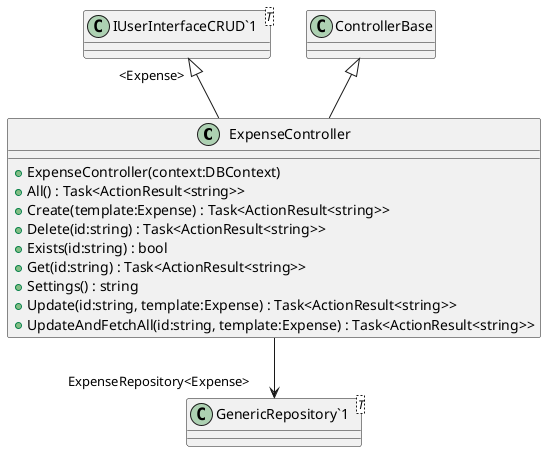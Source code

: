 @startuml
class ExpenseController {
    + ExpenseController(context:DBContext)
    + All() : Task<ActionResult<string>>
    + Create(template:Expense) : Task<ActionResult<string>>
    + Delete(id:string) : Task<ActionResult<string>>
    + Exists(id:string) : bool
    + Get(id:string) : Task<ActionResult<string>>
    + Settings() : string
    + Update(id:string, template:Expense) : Task<ActionResult<string>>
    + UpdateAndFetchAll(id:string, template:Expense) : Task<ActionResult<string>>
}
class "IUserInterfaceCRUD`1"<T> {
}
class "GenericRepository`1"<T> {
}
ControllerBase <|-- ExpenseController
"IUserInterfaceCRUD`1" "<Expense>" <|-- ExpenseController
ExpenseController --> "ExpenseRepository<Expense>" "GenericRepository`1"
@enduml
